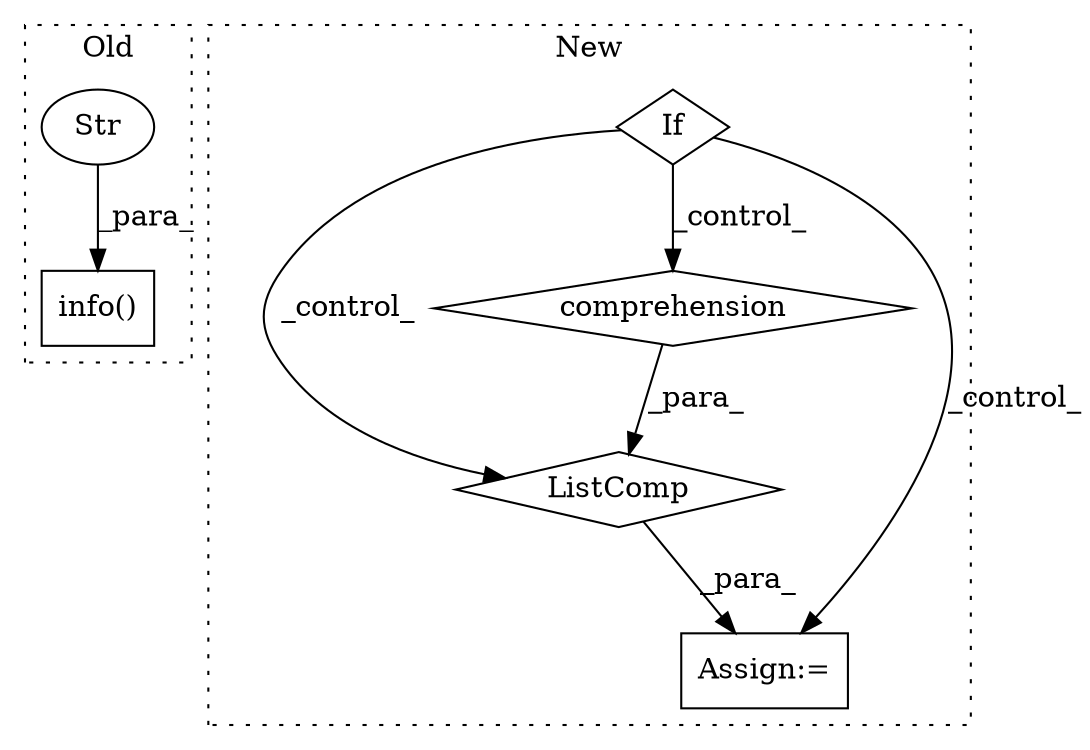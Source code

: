 digraph G {
subgraph cluster0 {
1 [label="info()" a="75" s="4506,4563" l="12,1" shape="box"];
5 [label="Str" a="66" s="4518" l="45" shape="ellipse"];
label = "Old";
style="dotted";
}
subgraph cluster1 {
2 [label="ListComp" a="106" s="3775" l="31" shape="diamond"];
3 [label="comprehension" a="45" s="3778" l="3" shape="diamond"];
4 [label="Assign:=" a="68" s="3772" l="3" shape="box"];
6 [label="If" a="96" s="3704" l="3" shape="diamond"];
label = "New";
style="dotted";
}
2 -> 4 [label="_para_"];
3 -> 2 [label="_para_"];
5 -> 1 [label="_para_"];
6 -> 2 [label="_control_"];
6 -> 4 [label="_control_"];
6 -> 3 [label="_control_"];
}